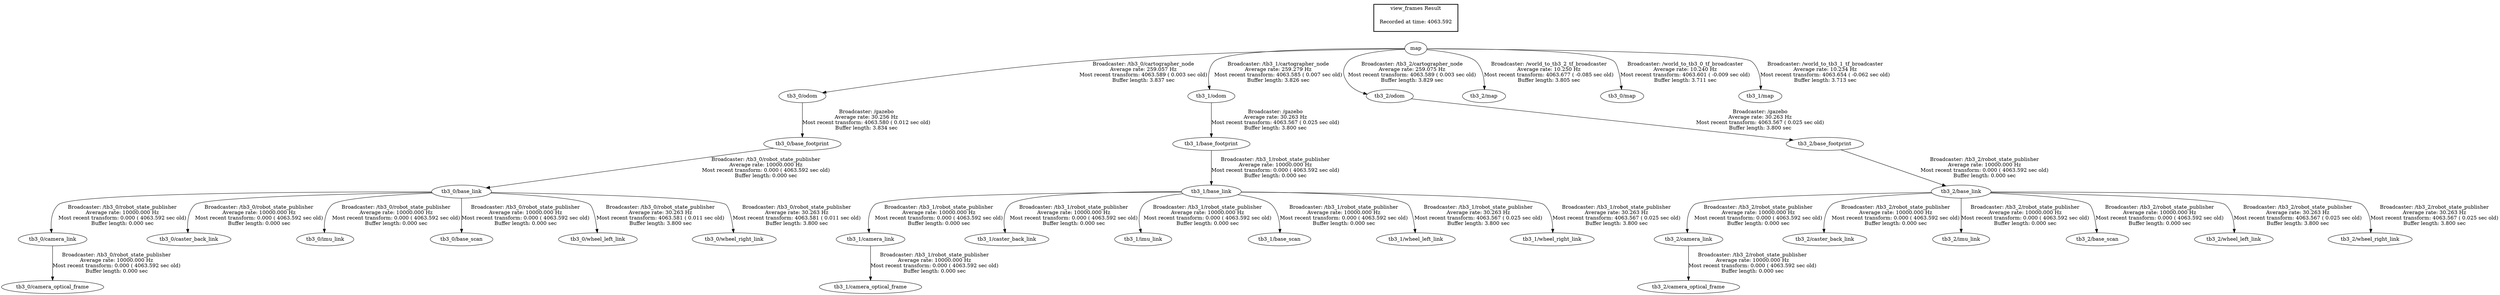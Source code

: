 digraph G {
"tb3_0/base_footprint" -> "tb3_0/base_link"[label="Broadcaster: /tb3_0/robot_state_publisher\nAverage rate: 10000.000 Hz\nMost recent transform: 0.000 ( 4063.592 sec old)\nBuffer length: 0.000 sec\n"];
"tb3_0/odom" -> "tb3_0/base_footprint"[label="Broadcaster: /gazebo\nAverage rate: 30.256 Hz\nMost recent transform: 4063.580 ( 0.012 sec old)\nBuffer length: 3.834 sec\n"];
"tb3_0/base_link" -> "tb3_0/camera_link"[label="Broadcaster: /tb3_0/robot_state_publisher\nAverage rate: 10000.000 Hz\nMost recent transform: 0.000 ( 4063.592 sec old)\nBuffer length: 0.000 sec\n"];
"tb3_0/camera_link" -> "tb3_0/camera_optical_frame"[label="Broadcaster: /tb3_0/robot_state_publisher\nAverage rate: 10000.000 Hz\nMost recent transform: 0.000 ( 4063.592 sec old)\nBuffer length: 0.000 sec\n"];
"tb3_0/base_link" -> "tb3_0/caster_back_link"[label="Broadcaster: /tb3_0/robot_state_publisher\nAverage rate: 10000.000 Hz\nMost recent transform: 0.000 ( 4063.592 sec old)\nBuffer length: 0.000 sec\n"];
"tb3_0/base_link" -> "tb3_0/imu_link"[label="Broadcaster: /tb3_0/robot_state_publisher\nAverage rate: 10000.000 Hz\nMost recent transform: 0.000 ( 4063.592 sec old)\nBuffer length: 0.000 sec\n"];
"tb3_0/base_link" -> "tb3_0/base_scan"[label="Broadcaster: /tb3_0/robot_state_publisher\nAverage rate: 10000.000 Hz\nMost recent transform: 0.000 ( 4063.592 sec old)\nBuffer length: 0.000 sec\n"];
"tb3_1/base_footprint" -> "tb3_1/base_link"[label="Broadcaster: /tb3_1/robot_state_publisher\nAverage rate: 10000.000 Hz\nMost recent transform: 0.000 ( 4063.592 sec old)\nBuffer length: 0.000 sec\n"];
"tb3_1/odom" -> "tb3_1/base_footprint"[label="Broadcaster: /gazebo\nAverage rate: 30.263 Hz\nMost recent transform: 4063.567 ( 0.025 sec old)\nBuffer length: 3.800 sec\n"];
"tb3_1/base_link" -> "tb3_1/camera_link"[label="Broadcaster: /tb3_1/robot_state_publisher\nAverage rate: 10000.000 Hz\nMost recent transform: 0.000 ( 4063.592 sec old)\nBuffer length: 0.000 sec\n"];
"tb3_1/camera_link" -> "tb3_1/camera_optical_frame"[label="Broadcaster: /tb3_1/robot_state_publisher\nAverage rate: 10000.000 Hz\nMost recent transform: 0.000 ( 4063.592 sec old)\nBuffer length: 0.000 sec\n"];
"tb3_1/base_link" -> "tb3_1/caster_back_link"[label="Broadcaster: /tb3_1/robot_state_publisher\nAverage rate: 10000.000 Hz\nMost recent transform: 0.000 ( 4063.592 sec old)\nBuffer length: 0.000 sec\n"];
"tb3_1/base_link" -> "tb3_1/imu_link"[label="Broadcaster: /tb3_1/robot_state_publisher\nAverage rate: 10000.000 Hz\nMost recent transform: 0.000 ( 4063.592 sec old)\nBuffer length: 0.000 sec\n"];
"tb3_1/base_link" -> "tb3_1/base_scan"[label="Broadcaster: /tb3_1/robot_state_publisher\nAverage rate: 10000.000 Hz\nMost recent transform: 0.000 ( 4063.592 sec old)\nBuffer length: 0.000 sec\n"];
"tb3_2/base_footprint" -> "tb3_2/base_link"[label="Broadcaster: /tb3_2/robot_state_publisher\nAverage rate: 10000.000 Hz\nMost recent transform: 0.000 ( 4063.592 sec old)\nBuffer length: 0.000 sec\n"];
"tb3_2/odom" -> "tb3_2/base_footprint"[label="Broadcaster: /gazebo\nAverage rate: 30.263 Hz\nMost recent transform: 4063.567 ( 0.025 sec old)\nBuffer length: 3.800 sec\n"];
"tb3_2/base_link" -> "tb3_2/camera_link"[label="Broadcaster: /tb3_2/robot_state_publisher\nAverage rate: 10000.000 Hz\nMost recent transform: 0.000 ( 4063.592 sec old)\nBuffer length: 0.000 sec\n"];
"tb3_2/camera_link" -> "tb3_2/camera_optical_frame"[label="Broadcaster: /tb3_2/robot_state_publisher\nAverage rate: 10000.000 Hz\nMost recent transform: 0.000 ( 4063.592 sec old)\nBuffer length: 0.000 sec\n"];
"tb3_2/base_link" -> "tb3_2/caster_back_link"[label="Broadcaster: /tb3_2/robot_state_publisher\nAverage rate: 10000.000 Hz\nMost recent transform: 0.000 ( 4063.592 sec old)\nBuffer length: 0.000 sec\n"];
"tb3_2/base_link" -> "tb3_2/imu_link"[label="Broadcaster: /tb3_2/robot_state_publisher\nAverage rate: 10000.000 Hz\nMost recent transform: 0.000 ( 4063.592 sec old)\nBuffer length: 0.000 sec\n"];
"tb3_2/base_link" -> "tb3_2/base_scan"[label="Broadcaster: /tb3_2/robot_state_publisher\nAverage rate: 10000.000 Hz\nMost recent transform: 0.000 ( 4063.592 sec old)\nBuffer length: 0.000 sec\n"];
"map" -> "tb3_0/odom"[label="Broadcaster: /tb3_0/cartographer_node\nAverage rate: 259.057 Hz\nMost recent transform: 4063.589 ( 0.003 sec old)\nBuffer length: 3.837 sec\n"];
"map" -> "tb3_1/odom"[label="Broadcaster: /tb3_1/cartographer_node\nAverage rate: 259.279 Hz\nMost recent transform: 4063.585 ( 0.007 sec old)\nBuffer length: 3.826 sec\n"];
"map" -> "tb3_2/odom"[label="Broadcaster: /tb3_2/cartographer_node\nAverage rate: 259.075 Hz\nMost recent transform: 4063.589 ( 0.003 sec old)\nBuffer length: 3.829 sec\n"];
"tb3_2/base_link" -> "tb3_2/wheel_left_link"[label="Broadcaster: /tb3_2/robot_state_publisher\nAverage rate: 30.263 Hz\nMost recent transform: 4063.567 ( 0.025 sec old)\nBuffer length: 3.800 sec\n"];
"tb3_2/base_link" -> "tb3_2/wheel_right_link"[label="Broadcaster: /tb3_2/robot_state_publisher\nAverage rate: 30.263 Hz\nMost recent transform: 4063.567 ( 0.025 sec old)\nBuffer length: 3.800 sec\n"];
"tb3_1/base_link" -> "tb3_1/wheel_left_link"[label="Broadcaster: /tb3_1/robot_state_publisher\nAverage rate: 30.263 Hz\nMost recent transform: 4063.567 ( 0.025 sec old)\nBuffer length: 3.800 sec\n"];
"tb3_1/base_link" -> "tb3_1/wheel_right_link"[label="Broadcaster: /tb3_1/robot_state_publisher\nAverage rate: 30.263 Hz\nMost recent transform: 4063.567 ( 0.025 sec old)\nBuffer length: 3.800 sec\n"];
"map" -> "tb3_2/map"[label="Broadcaster: /world_to_tb3_2_tf_broadcaster\nAverage rate: 10.250 Hz\nMost recent transform: 4063.677 ( -0.085 sec old)\nBuffer length: 3.805 sec\n"];
"tb3_0/base_link" -> "tb3_0/wheel_left_link"[label="Broadcaster: /tb3_0/robot_state_publisher\nAverage rate: 30.263 Hz\nMost recent transform: 4063.581 ( 0.011 sec old)\nBuffer length: 3.800 sec\n"];
"tb3_0/base_link" -> "tb3_0/wheel_right_link"[label="Broadcaster: /tb3_0/robot_state_publisher\nAverage rate: 30.263 Hz\nMost recent transform: 4063.581 ( 0.011 sec old)\nBuffer length: 3.800 sec\n"];
"map" -> "tb3_0/map"[label="Broadcaster: /world_to_tb3_0_tf_broadcaster\nAverage rate: 10.240 Hz\nMost recent transform: 4063.601 ( -0.009 sec old)\nBuffer length: 3.711 sec\n"];
"map" -> "tb3_1/map"[label="Broadcaster: /world_to_tb3_1_tf_broadcaster\nAverage rate: 10.234 Hz\nMost recent transform: 4063.654 ( -0.062 sec old)\nBuffer length: 3.713 sec\n"];
edge [style=invis];
 subgraph cluster_legend { style=bold; color=black; label ="view_frames Result";
"Recorded at time: 4063.592"[ shape=plaintext ] ;
 }->"map";
}